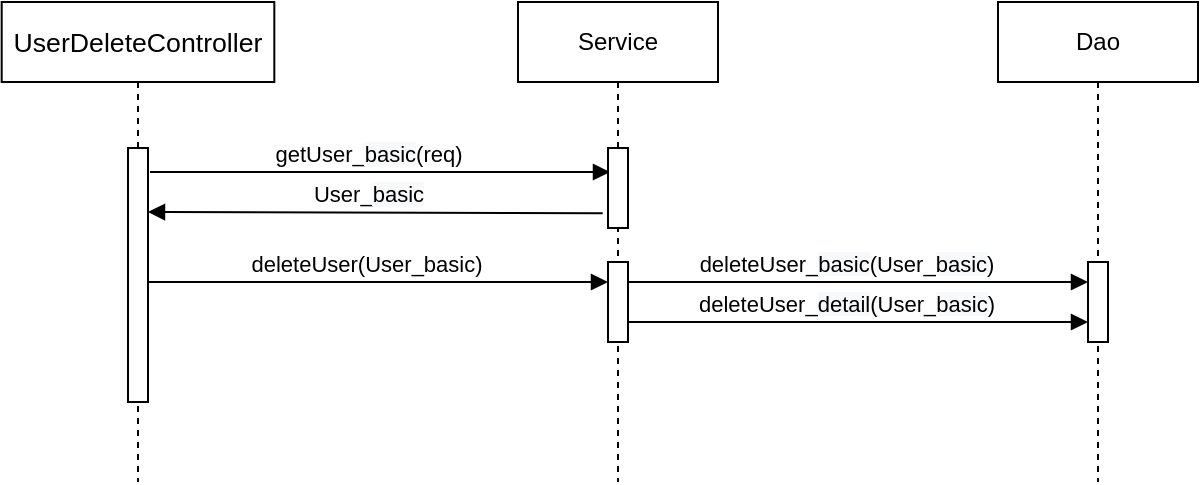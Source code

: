 <mxfile version="13.2.6"><diagram id="BXBeuUN2lcnYVwhaQnw3" name="Page-1"><mxGraphModel dx="514" dy="259" grid="1" gridSize="10" guides="1" tooltips="1" connect="1" arrows="1" fold="1" page="1" pageScale="1" pageWidth="827" pageHeight="1169" math="0" shadow="0"><root><mxCell id="0"/><mxCell id="1" parent="0"/><mxCell id="xB0490SuzeO4Boz1weCB-1" value="Dao" style="shape=umlLifeline;perimeter=lifelinePerimeter;whiteSpace=wrap;html=1;container=1;collapsible=0;recursiveResize=0;outlineConnect=0;" vertex="1" parent="1"><mxGeometry x="604" y="80" width="100" height="240" as="geometry"/></mxCell><mxCell id="xB0490SuzeO4Boz1weCB-2" value="" style="html=1;points=[];perimeter=orthogonalPerimeter;" vertex="1" parent="xB0490SuzeO4Boz1weCB-1"><mxGeometry x="45" y="130" width="10" height="40" as="geometry"/></mxCell><mxCell id="xB0490SuzeO4Boz1weCB-3" value="Service" style="shape=umlLifeline;perimeter=lifelinePerimeter;whiteSpace=wrap;html=1;container=1;collapsible=0;recursiveResize=0;outlineConnect=0;" vertex="1" parent="1"><mxGeometry x="364" y="80" width="100" height="240" as="geometry"/></mxCell><mxCell id="xB0490SuzeO4Boz1weCB-4" value="" style="html=1;points=[];perimeter=orthogonalPerimeter;" vertex="1" parent="xB0490SuzeO4Boz1weCB-3"><mxGeometry x="45" y="130" width="10" height="40" as="geometry"/></mxCell><mxCell id="xB0490SuzeO4Boz1weCB-5" value="&lt;span style=&quot;font-size: 10pt ; font-family: &amp;#34;arial&amp;#34;&quot;&gt;UserDeleteController&lt;/span&gt;" style="shape=umlLifeline;perimeter=lifelinePerimeter;whiteSpace=wrap;html=1;container=1;collapsible=0;recursiveResize=0;outlineConnect=0;" vertex="1" parent="1"><mxGeometry x="105.84" y="80" width="136.32" height="240" as="geometry"/></mxCell><mxCell id="xB0490SuzeO4Boz1weCB-6" value="" style="html=1;points=[];perimeter=orthogonalPerimeter;" vertex="1" parent="1"><mxGeometry x="169" y="153" width="10" height="127" as="geometry"/></mxCell><mxCell id="xB0490SuzeO4Boz1weCB-7" value="&lt;font style=&quot;font-size: 11px&quot;&gt;getUser_&lt;span style=&quot;font-family: &amp;#34;arial&amp;#34; ; background-color: rgb(248 , 249 , 250)&quot;&gt;basic&lt;/span&gt;(req)&lt;/font&gt;" style="html=1;verticalAlign=bottom;endArrow=block;" edge="1" parent="1"><mxGeometry x="-0.058" width="80" relative="1" as="geometry"><mxPoint x="180" y="165" as="sourcePoint"/><mxPoint x="410" y="165" as="targetPoint"/><mxPoint as="offset"/></mxGeometry></mxCell><mxCell id="xB0490SuzeO4Boz1weCB-9" value="" style="html=1;points=[];perimeter=orthogonalPerimeter;" vertex="1" parent="1"><mxGeometry x="409" y="153" width="10" height="40" as="geometry"/></mxCell><mxCell id="xB0490SuzeO4Boz1weCB-11" value="&lt;font style=&quot;font-size: 11px&quot;&gt;deleteUser_&lt;span style=&quot;font-family: &amp;#34;arial&amp;#34; ; background-color: rgb(248 , 249 , 250)&quot;&gt;basic&lt;/span&gt;(User_&lt;span style=&quot;font-family: &amp;#34;arial&amp;#34; ; background-color: rgb(248 , 249 , 250)&quot;&gt;basic&lt;/span&gt;)&lt;/font&gt;" style="html=1;verticalAlign=bottom;endArrow=block;" edge="1" parent="1"><mxGeometry x="-0.058" width="80" relative="1" as="geometry"><mxPoint x="419" y="220" as="sourcePoint"/><mxPoint x="649" y="220" as="targetPoint"/><mxPoint as="offset"/></mxGeometry></mxCell><mxCell id="xB0490SuzeO4Boz1weCB-17" value="&lt;font style=&quot;font-size: 11px&quot;&gt;User_&lt;span style=&quot;font-family: &amp;#34;arial&amp;#34; ; background-color: rgb(248 , 249 , 250)&quot;&gt;basic&lt;/span&gt;&lt;/font&gt;" style="html=1;verticalAlign=bottom;endArrow=block;exitX=-0.162;exitY=0.94;exitDx=0;exitDy=0;exitPerimeter=0;" edge="1" parent="1"><mxGeometry x="0.033" width="80" relative="1" as="geometry"><mxPoint x="406.38" y="185.6" as="sourcePoint"/><mxPoint x="179.0" y="185.0" as="targetPoint"/><mxPoint as="offset"/></mxGeometry></mxCell><mxCell id="xB0490SuzeO4Boz1weCB-18" value="deleteUser(User_basic)" style="html=1;verticalAlign=bottom;endArrow=block;" edge="1" parent="1"><mxGeometry x="-0.058" width="80" relative="1" as="geometry"><mxPoint x="179" y="220" as="sourcePoint"/><mxPoint x="409" y="220" as="targetPoint"/><mxPoint as="offset"/></mxGeometry></mxCell><mxCell id="xB0490SuzeO4Boz1weCB-22" value="&lt;font style=&quot;font-size: 11px&quot;&gt;deleteUser_&lt;span style=&quot;font-family: &amp;#34;arial&amp;#34; ; background-color: rgb(248 , 249 , 250)&quot;&gt;detail&lt;/span&gt;(User_&lt;span style=&quot;font-family: &amp;#34;arial&amp;#34; ; background-color: rgb(248 , 249 , 250)&quot;&gt;basic&lt;/span&gt;)&lt;/font&gt;" style="html=1;verticalAlign=bottom;endArrow=block;" edge="1" parent="1"><mxGeometry x="-0.058" width="80" relative="1" as="geometry"><mxPoint x="419" y="240" as="sourcePoint"/><mxPoint x="649" y="240" as="targetPoint"/><mxPoint as="offset"/></mxGeometry></mxCell></root></mxGraphModel></diagram></mxfile>